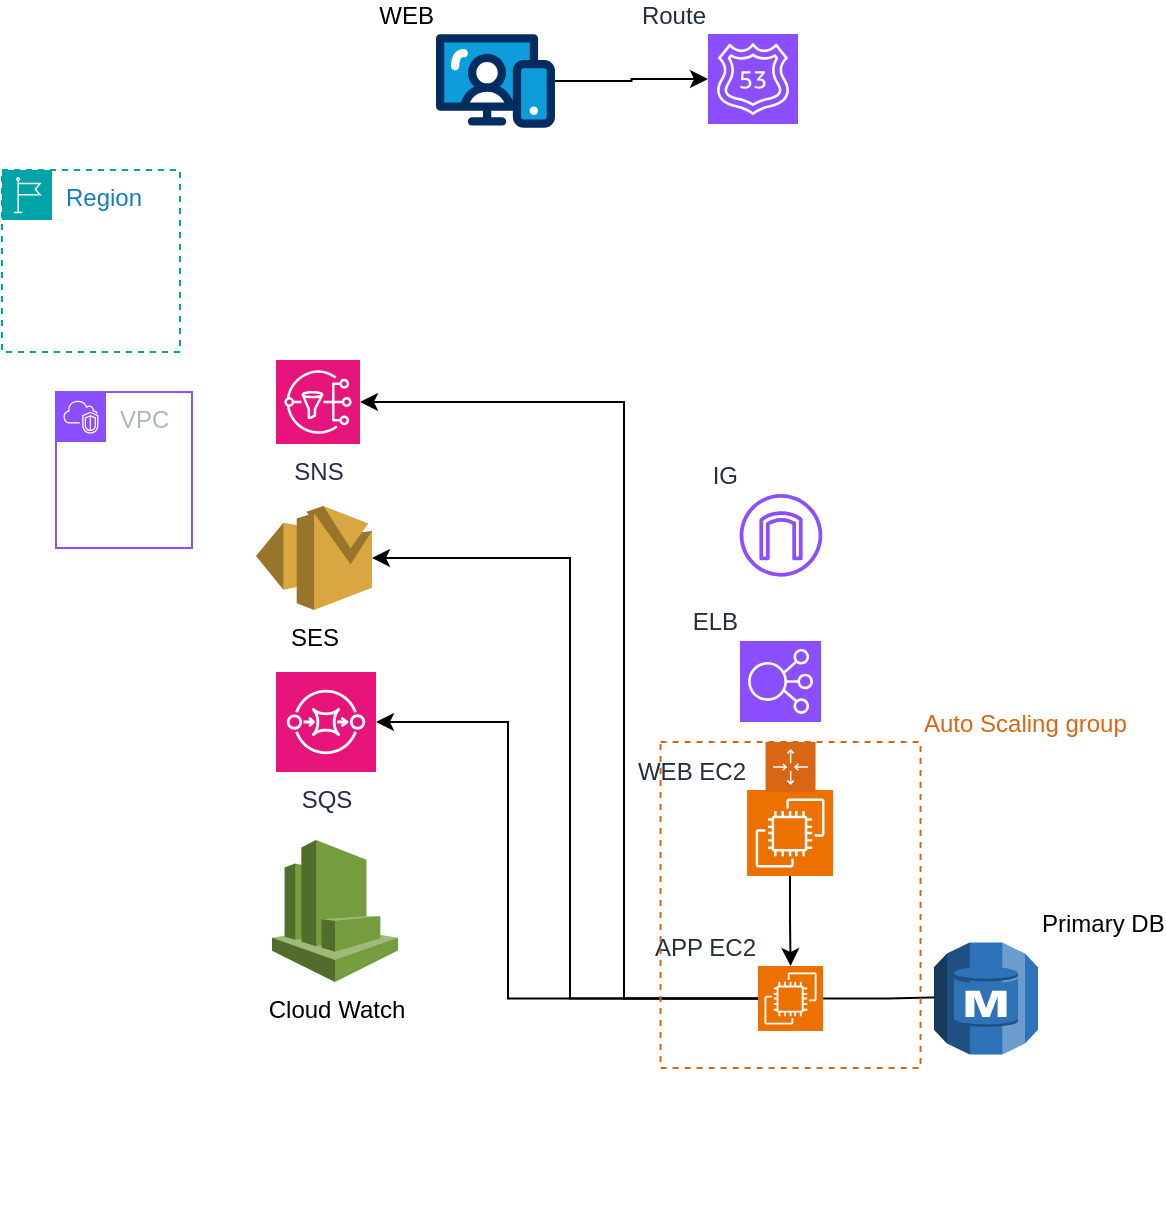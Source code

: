<mxfile version="26.2.5">
  <diagram name="Page-1" id="d6edJk67j7s0k6tXhJVO">
    <mxGraphModel dx="1115" dy="1706" grid="0" gridSize="10" guides="1" tooltips="1" connect="1" arrows="1" fold="1" page="1" pageScale="1" pageWidth="850" pageHeight="1100" background="#FFFFFF" math="0" shadow="0">
      <root>
        <mxCell id="0" />
        <mxCell id="1" parent="0" />
        <mxCell id="QDt6HuoATpvbEMl83aBC-4" value="IG" style="sketch=0;outlineConnect=0;fontColor=#232F3E;gradientColor=none;fillColor=#8C4FFF;strokeColor=none;dashed=0;verticalLabelPosition=top;verticalAlign=bottom;align=right;html=1;fontSize=12;fontStyle=0;aspect=fixed;pointerEvents=1;shape=mxgraph.aws4.internet_gateway;rotation=0;labelPosition=left;direction=east;" parent="1" vertex="1">
          <mxGeometry x="373.82" y="172" width="41.37" height="41.37" as="geometry" />
        </mxCell>
        <mxCell id="QDt6HuoATpvbEMl83aBC-2" value="ELB" style="sketch=0;points=[[0,0,0],[0.25,0,0],[0.5,0,0],[0.75,0,0],[1,0,0],[0,1,0],[0.25,1,0],[0.5,1,0],[0.75,1,0],[1,1,0],[0,0.25,0],[0,0.5,0],[0,0.75,0],[1,0.25,0],[1,0.5,0],[1,0.75,0]];outlineConnect=0;fontColor=#232F3E;fillColor=#8C4FFF;strokeColor=#ffffff;dashed=0;verticalLabelPosition=top;verticalAlign=bottom;align=right;html=1;fontSize=12;fontStyle=0;aspect=fixed;shape=mxgraph.aws4.resourceIcon;resIcon=mxgraph.aws4.elastic_load_balancing;container=0;labelPosition=left;" parent="1" vertex="1">
          <mxGeometry x="374" y="245.45" width="40.55" height="40.55" as="geometry" />
        </mxCell>
        <mxCell id="ni2ufou63JQbq89U_iEY-5" value="" style="edgeStyle=orthogonalEdgeStyle;rounded=0;orthogonalLoop=1;jettySize=auto;html=1;" edge="1" parent="1" source="ni2ufou63JQbq89U_iEY-3" target="ni2ufou63JQbq89U_iEY-4">
          <mxGeometry relative="1" as="geometry" />
        </mxCell>
        <mxCell id="ni2ufou63JQbq89U_iEY-3" value="WEB EC2" style="sketch=0;points=[[0,0,0],[0.25,0,0],[0.5,0,0],[0.75,0,0],[1,0,0],[0,1,0],[0.25,1,0],[0.5,1,0],[0.75,1,0],[1,1,0],[0,0.25,0],[0,0.5,0],[0,0.75,0],[1,0.25,0],[1,0.5,0],[1,0.75,0]];outlineConnect=0;fontColor=#232F3E;fillColor=#ED7100;strokeColor=#ffffff;dashed=0;verticalLabelPosition=top;verticalAlign=bottom;align=right;html=1;fontSize=12;fontStyle=0;aspect=fixed;shape=mxgraph.aws4.resourceIcon;resIcon=mxgraph.aws4.ec2;labelPosition=left;" vertex="1" parent="1">
          <mxGeometry x="377.545" y="320" width="43" height="43" as="geometry" />
        </mxCell>
        <mxCell id="ni2ufou63JQbq89U_iEY-26" value="" style="edgeStyle=orthogonalEdgeStyle;rounded=0;orthogonalLoop=1;jettySize=auto;html=1;" edge="1" parent="1" source="ni2ufou63JQbq89U_iEY-4" target="ni2ufou63JQbq89U_iEY-20">
          <mxGeometry relative="1" as="geometry" />
        </mxCell>
        <mxCell id="ni2ufou63JQbq89U_iEY-4" value="APP EC2" style="sketch=0;points=[[0,0,0],[0.25,0,0],[0.5,0,0],[0.75,0,0],[1,0,0],[0,1,0],[0.25,1,0],[0.5,1,0],[0.75,1,0],[1,1,0],[0,0.25,0],[0,0.5,0],[0,0.75,0],[1,0.25,0],[1,0.5,0],[1,0.75,0]];outlineConnect=0;fontColor=#232F3E;fillColor=#ED7100;strokeColor=#ffffff;dashed=0;verticalLabelPosition=top;verticalAlign=bottom;align=right;html=1;fontSize=12;fontStyle=0;aspect=fixed;shape=mxgraph.aws4.resourceIcon;resIcon=mxgraph.aws4.ec2;labelPosition=left;" vertex="1" parent="1">
          <mxGeometry x="383" y="408" width="32.55" height="32.55" as="geometry" />
        </mxCell>
        <mxCell id="ni2ufou63JQbq89U_iEY-6" value="Route" style="sketch=0;points=[[0,0,0],[0.25,0,0],[0.5,0,0],[0.75,0,0],[1,0,0],[0,1,0],[0.25,1,0],[0.5,1,0],[0.75,1,0],[1,1,0],[0,0.25,0],[0,0.5,0],[0,0.75,0],[1,0.25,0],[1,0.5,0],[1,0.75,0]];outlineConnect=0;fontColor=#232F3E;fillColor=#8C4FFF;strokeColor=#ffffff;dashed=0;verticalLabelPosition=top;verticalAlign=bottom;align=right;html=1;fontSize=12;fontStyle=0;aspect=fixed;shape=mxgraph.aws4.resourceIcon;resIcon=mxgraph.aws4.route_53;labelPosition=left;" vertex="1" parent="1">
          <mxGeometry x="358" y="-58" width="45" height="45" as="geometry" />
        </mxCell>
        <mxCell id="ni2ufou63JQbq89U_iEY-29" value="" style="edgeStyle=orthogonalEdgeStyle;rounded=0;orthogonalLoop=1;jettySize=auto;html=1;" edge="1" parent="1" source="ni2ufou63JQbq89U_iEY-9" target="ni2ufou63JQbq89U_iEY-6">
          <mxGeometry relative="1" as="geometry" />
        </mxCell>
        <mxCell id="ni2ufou63JQbq89U_iEY-9" value="WEB" style="verticalLabelPosition=top;aspect=fixed;html=1;shape=mxgraph.salesforce.web;labelPosition=left;align=right;verticalAlign=bottom;" vertex="1" parent="1">
          <mxGeometry x="222" y="-58" width="59.49" height="47" as="geometry" />
        </mxCell>
        <mxCell id="ni2ufou63JQbq89U_iEY-10" value="SNS" style="sketch=0;points=[[0,0,0],[0.25,0,0],[0.5,0,0],[0.75,0,0],[1,0,0],[0,1,0],[0.25,1,0],[0.5,1,0],[0.75,1,0],[1,1,0],[0,0.25,0],[0,0.5,0],[0,0.75,0],[1,0.25,0],[1,0.5,0],[1,0.75,0]];outlineConnect=0;fontColor=#232F3E;fillColor=#E7157B;strokeColor=#ffffff;dashed=0;verticalLabelPosition=bottom;verticalAlign=top;align=center;html=1;fontSize=12;fontStyle=0;aspect=fixed;shape=mxgraph.aws4.resourceIcon;resIcon=mxgraph.aws4.sns;" vertex="1" parent="1">
          <mxGeometry x="142" y="105" width="42" height="42" as="geometry" />
        </mxCell>
        <mxCell id="ni2ufou63JQbq89U_iEY-11" value="SES" style="outlineConnect=0;dashed=0;verticalLabelPosition=bottom;verticalAlign=top;align=center;html=1;shape=mxgraph.aws3.ses;fillColor=#D9A741;gradientColor=none;" vertex="1" parent="1">
          <mxGeometry x="132" y="178" width="58" height="52" as="geometry" />
        </mxCell>
        <mxCell id="ni2ufou63JQbq89U_iEY-12" value="SQS" style="sketch=0;points=[[0,0,0],[0.25,0,0],[0.5,0,0],[0.75,0,0],[1,0,0],[0,1,0],[0.25,1,0],[0.5,1,0],[0.75,1,0],[1,1,0],[0,0.25,0],[0,0.5,0],[0,0.75,0],[1,0.25,0],[1,0.5,0],[1,0.75,0]];outlineConnect=0;fontColor=#232F3E;fillColor=#E7157B;strokeColor=#ffffff;dashed=0;verticalLabelPosition=bottom;verticalAlign=top;align=center;html=1;fontSize=12;fontStyle=0;aspect=fixed;shape=mxgraph.aws4.resourceIcon;resIcon=mxgraph.aws4.sqs;" vertex="1" parent="1">
          <mxGeometry x="142" y="261" width="50" height="50" as="geometry" />
        </mxCell>
        <mxCell id="ni2ufou63JQbq89U_iEY-13" value="Cloud Watch" style="outlineConnect=0;dashed=0;verticalLabelPosition=bottom;verticalAlign=top;align=center;html=1;shape=mxgraph.aws3.cloudwatch;fillColor=#759C3E;gradientColor=none;" vertex="1" parent="1">
          <mxGeometry x="140" y="345" width="63" height="71" as="geometry" />
        </mxCell>
        <mxCell id="ni2ufou63JQbq89U_iEY-15" style="edgeStyle=orthogonalEdgeStyle;rounded=0;orthogonalLoop=1;jettySize=auto;html=1;entryX=1;entryY=0.5;entryDx=0;entryDy=0;entryPerimeter=0;" edge="1" parent="1" source="ni2ufou63JQbq89U_iEY-4" target="ni2ufou63JQbq89U_iEY-12">
          <mxGeometry relative="1" as="geometry">
            <Array as="points">
              <mxPoint x="258" y="424" />
              <mxPoint x="258" y="286" />
            </Array>
          </mxGeometry>
        </mxCell>
        <mxCell id="ni2ufou63JQbq89U_iEY-16" style="edgeStyle=orthogonalEdgeStyle;rounded=0;orthogonalLoop=1;jettySize=auto;html=1;entryX=1;entryY=0.5;entryDx=0;entryDy=0;entryPerimeter=0;" edge="1" parent="1" source="ni2ufou63JQbq89U_iEY-4" target="ni2ufou63JQbq89U_iEY-11">
          <mxGeometry relative="1" as="geometry">
            <Array as="points">
              <mxPoint x="289" y="424" />
              <mxPoint x="289" y="204" />
            </Array>
          </mxGeometry>
        </mxCell>
        <mxCell id="ni2ufou63JQbq89U_iEY-17" style="edgeStyle=orthogonalEdgeStyle;rounded=0;orthogonalLoop=1;jettySize=auto;html=1;entryX=1;entryY=0.5;entryDx=0;entryDy=0;entryPerimeter=0;" edge="1" parent="1" source="ni2ufou63JQbq89U_iEY-4" target="ni2ufou63JQbq89U_iEY-10">
          <mxGeometry relative="1" as="geometry">
            <Array as="points">
              <mxPoint x="316" y="424" />
              <mxPoint x="316" y="126" />
            </Array>
          </mxGeometry>
        </mxCell>
        <mxCell id="ni2ufou63JQbq89U_iEY-23" style="edgeStyle=orthogonalEdgeStyle;rounded=0;orthogonalLoop=1;jettySize=auto;html=1;exitX=0.5;exitY=0.99;exitDx=0;exitDy=0;exitPerimeter=0;" edge="1" parent="1">
          <mxGeometry relative="1" as="geometry">
            <mxPoint x="497.0" y="519.61" as="sourcePoint" />
            <mxPoint x="497.0" y="520" as="targetPoint" />
          </mxGeometry>
        </mxCell>
        <mxCell id="ni2ufou63JQbq89U_iEY-25" value="Primary DB" style="outlineConnect=0;dashed=0;verticalLabelPosition=top;verticalAlign=bottom;align=left;html=1;shape=mxgraph.aws3.rds;fillColor=#2E73B8;gradientColor=none;labelPosition=right;" vertex="1" parent="1">
          <mxGeometry x="471" y="396.27" width="52" height="56" as="geometry" />
        </mxCell>
        <mxCell id="ni2ufou63JQbq89U_iEY-20" value="" style="outlineConnect=0;dashed=0;verticalLabelPosition=bottom;verticalAlign=top;align=center;html=1;shape=mxgraph.aws3.rds_db_instance;fillColor=#2E73B8;gradientColor=none;" vertex="1" parent="1">
          <mxGeometry x="481" y="408" width="32" height="31" as="geometry" />
        </mxCell>
        <mxCell id="ni2ufou63JQbq89U_iEY-27" value="Region" style="points=[[0,0],[0.25,0],[0.5,0],[0.75,0],[1,0],[1,0.25],[1,0.5],[1,0.75],[1,1],[0.75,1],[0.5,1],[0.25,1],[0,1],[0,0.75],[0,0.5],[0,0.25]];outlineConnect=0;gradientColor=none;html=1;whiteSpace=wrap;fontSize=12;fontStyle=0;container=1;pointerEvents=0;collapsible=0;recursiveResize=0;shape=mxgraph.aws4.group;grIcon=mxgraph.aws4.group_region;strokeColor=#00A4A6;fillColor=none;verticalAlign=top;align=left;spacingLeft=30;fontColor=#147EBA;dashed=1;" vertex="1" parent="1">
          <mxGeometry x="5" y="10" width="89" height="91" as="geometry" />
        </mxCell>
        <mxCell id="ni2ufou63JQbq89U_iEY-28" value="VPC" style="points=[[0,0],[0.25,0],[0.5,0],[0.75,0],[1,0],[1,0.25],[1,0.5],[1,0.75],[1,1],[0.75,1],[0.5,1],[0.25,1],[0,1],[0,0.75],[0,0.5],[0,0.25]];outlineConnect=0;gradientColor=none;html=1;whiteSpace=wrap;fontSize=12;fontStyle=0;container=1;pointerEvents=0;collapsible=0;recursiveResize=0;shape=mxgraph.aws4.group;grIcon=mxgraph.aws4.group_vpc2;strokeColor=#8C4FFF;fillColor=none;verticalAlign=top;align=left;spacingLeft=30;fontColor=#AAB7B8;dashed=0;" vertex="1" parent="1">
          <mxGeometry x="32" y="121" width="68" height="78" as="geometry" />
        </mxCell>
        <mxCell id="ni2ufou63JQbq89U_iEY-30" value="Auto Scaling group" style="points=[[0,0],[0.25,0],[0.5,0],[0.75,0],[1,0],[1,0.25],[1,0.5],[1,0.75],[1,1],[0.75,1],[0.5,1],[0.25,1],[0,1],[0,0.75],[0,0.5],[0,0.25]];outlineConnect=0;gradientColor=none;html=1;whiteSpace=wrap;fontSize=12;fontStyle=0;container=1;pointerEvents=0;collapsible=0;recursiveResize=0;shape=mxgraph.aws4.groupCenter;grIcon=mxgraph.aws4.group_auto_scaling_group;grStroke=1;strokeColor=#D86613;fillColor=none;verticalAlign=bottom;align=left;fontColor=#D86613;dashed=1;spacingTop=25;labelPosition=right;verticalLabelPosition=top;" vertex="1" parent="1">
          <mxGeometry x="334.28" y="296" width="130" height="163" as="geometry" />
        </mxCell>
      </root>
    </mxGraphModel>
  </diagram>
</mxfile>
